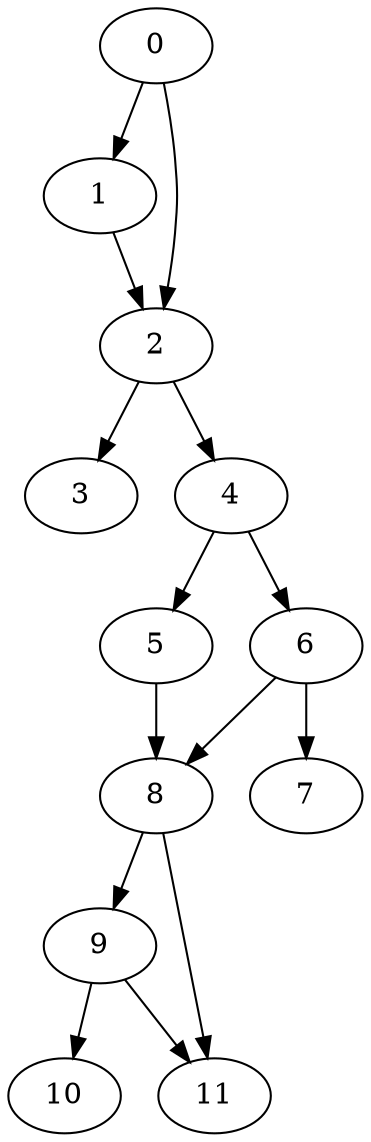 digraph {
	0
	1
	2
	3
	4
	5
	6
	7
	8
	9
	10
	11
	0 -> 1
	2 -> 3
	2 -> 4
	4 -> 6
	5 -> 8
	6 -> 8
	8 -> 9
	9 -> 10
	4 -> 5
	6 -> 7
	8 -> 11
	9 -> 11
	0 -> 2
	1 -> 2
}
